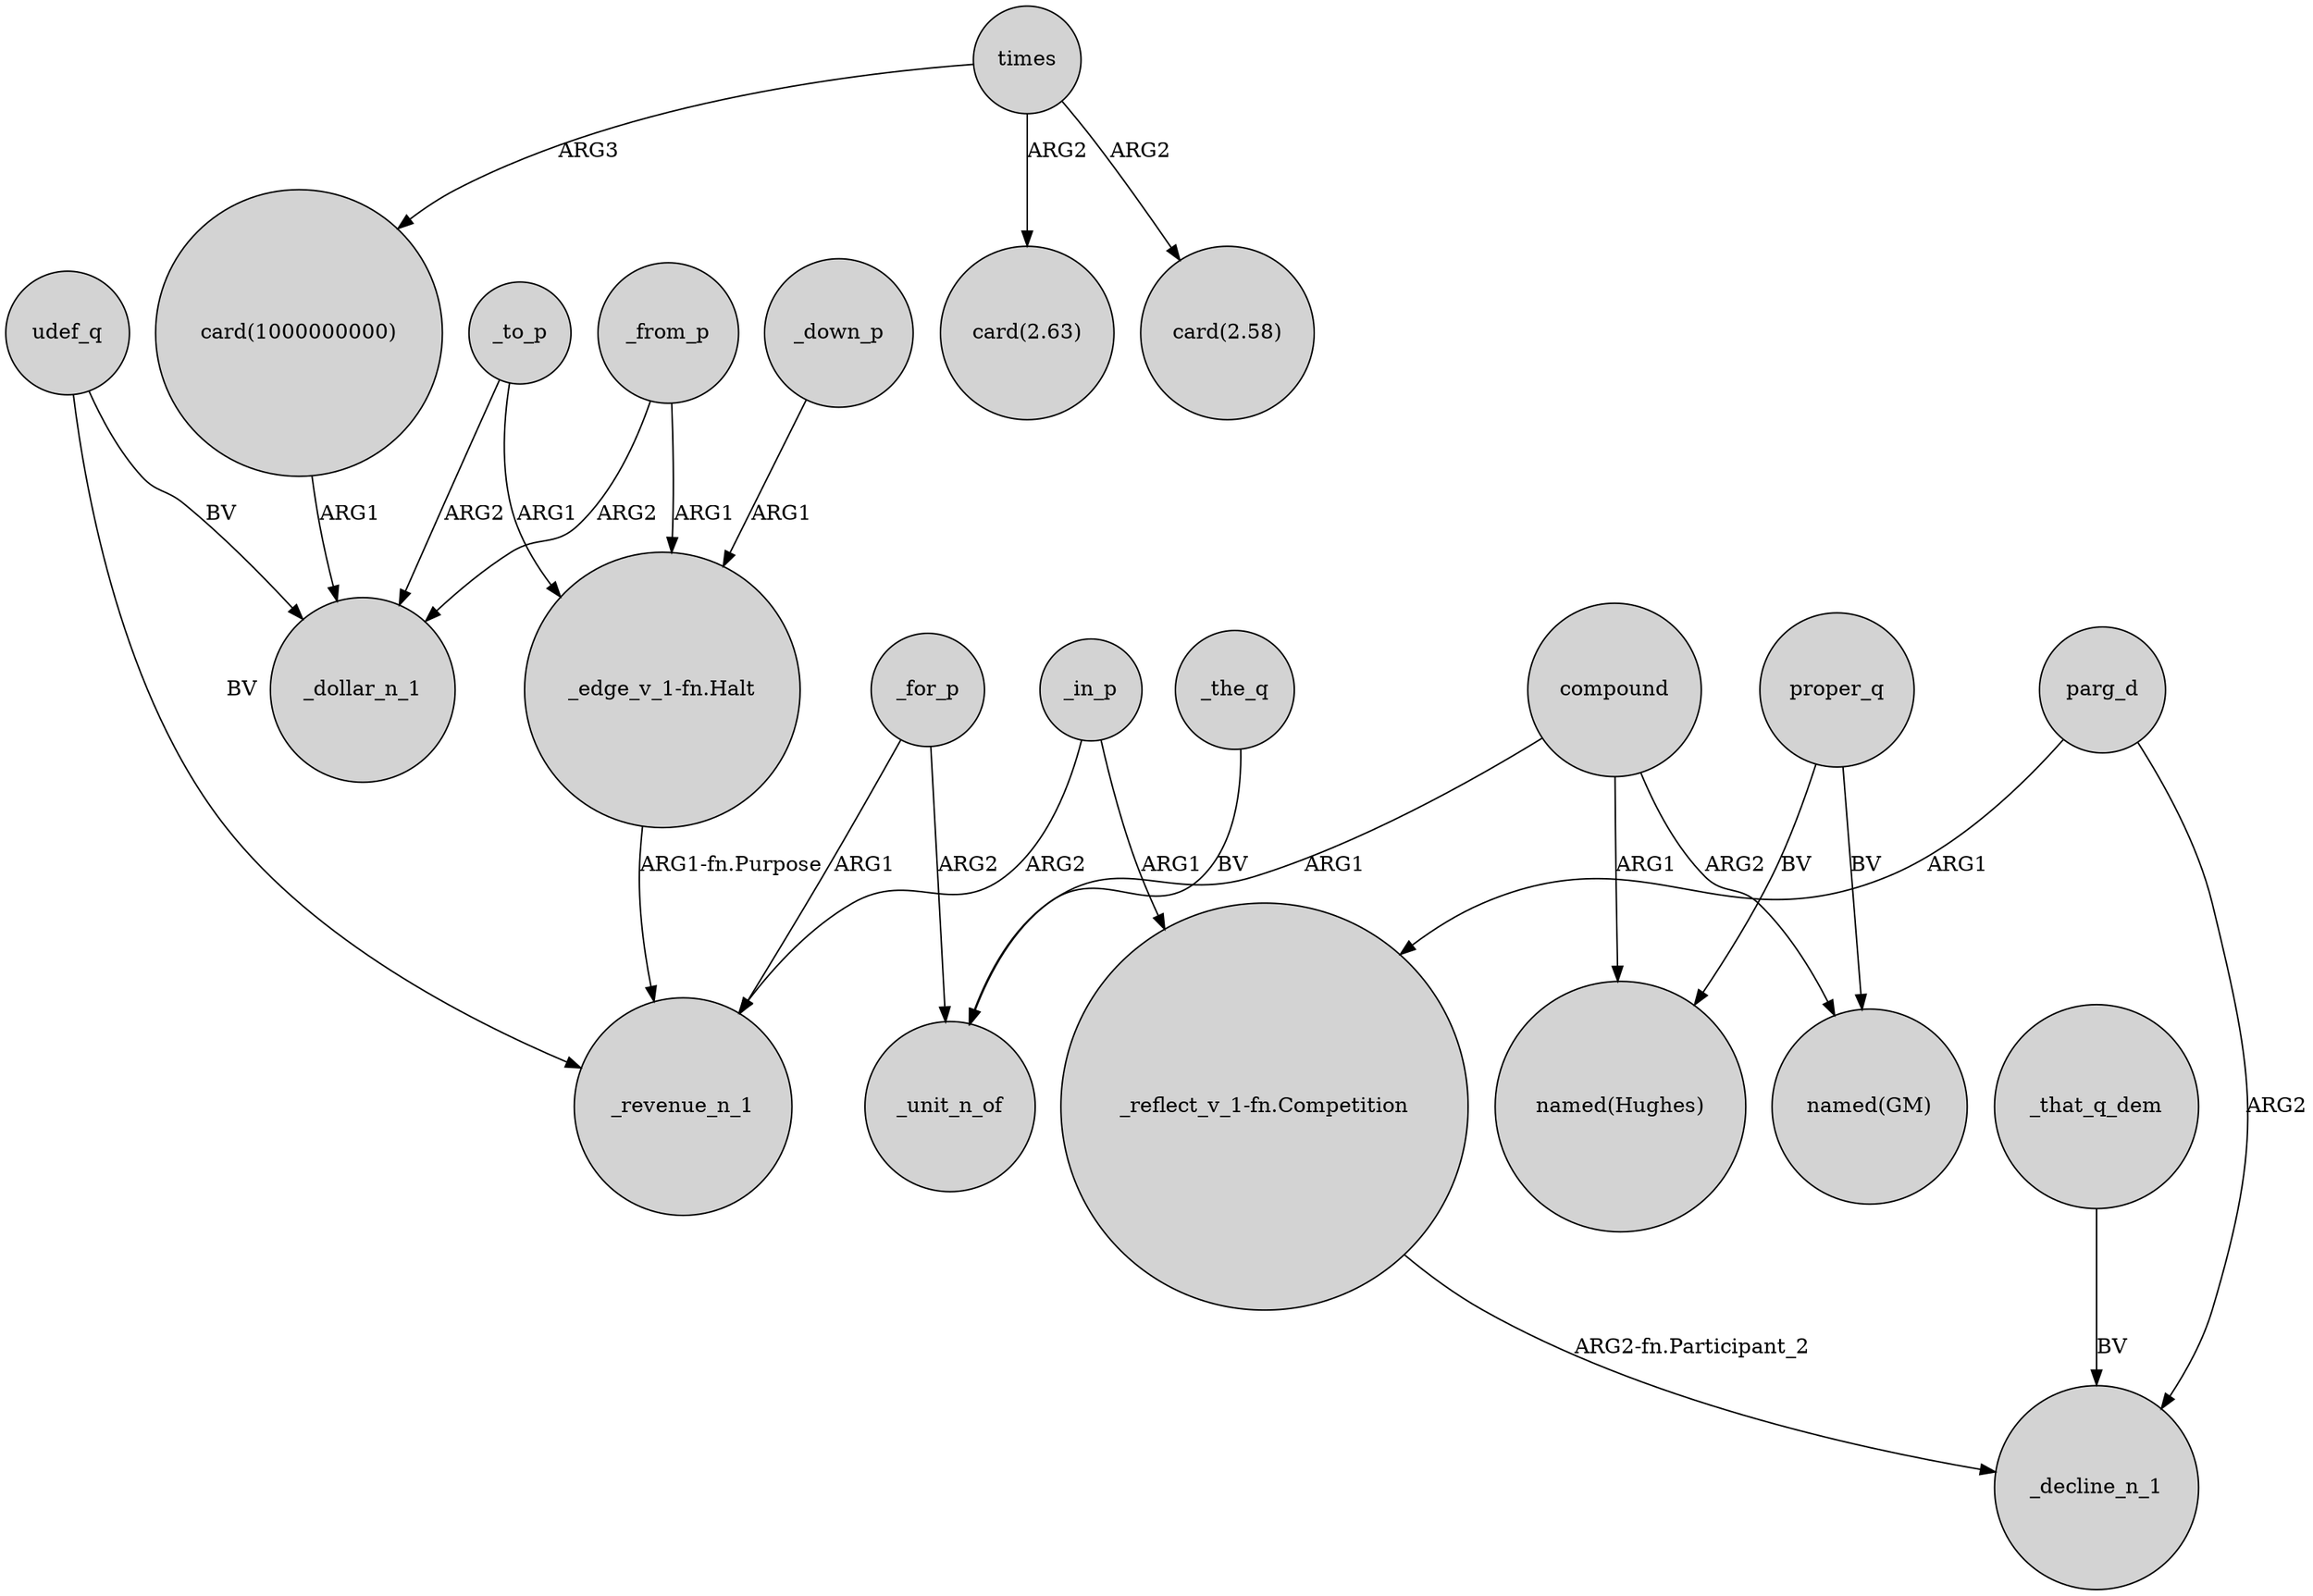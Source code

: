 digraph {
	node [shape=circle style=filled]
	"card(1000000000)" -> _dollar_n_1 [label=ARG1]
	parg_d -> _decline_n_1 [label=ARG2]
	times -> "card(2.63)" [label=ARG2]
	proper_q -> "named(GM)" [label=BV]
	proper_q -> "named(Hughes)" [label=BV]
	_to_p -> _dollar_n_1 [label=ARG2]
	_that_q_dem -> _decline_n_1 [label=BV]
	times -> "card(1000000000)" [label=ARG3]
	_to_p -> "_edge_v_1-fn.Halt" [label=ARG1]
	udef_q -> _revenue_n_1 [label=BV]
	compound -> "named(GM)" [label=ARG2]
	_for_p -> _unit_n_of [label=ARG2]
	udef_q -> _dollar_n_1 [label=BV]
	_for_p -> _revenue_n_1 [label=ARG1]
	"_reflect_v_1-fn.Competition" -> _decline_n_1 [label="ARG2-fn.Participant_2"]
	_in_p -> "_reflect_v_1-fn.Competition" [label=ARG1]
	_in_p -> _revenue_n_1 [label=ARG2]
	compound -> _unit_n_of [label=ARG1]
	_the_q -> _unit_n_of [label=BV]
	compound -> "named(Hughes)" [label=ARG1]
	"_edge_v_1-fn.Halt" -> _revenue_n_1 [label="ARG1-fn.Purpose"]
	_down_p -> "_edge_v_1-fn.Halt" [label=ARG1]
	_from_p -> "_edge_v_1-fn.Halt" [label=ARG1]
	times -> "card(2.58)" [label=ARG2]
	_from_p -> _dollar_n_1 [label=ARG2]
	parg_d -> "_reflect_v_1-fn.Competition" [label=ARG1]
}

